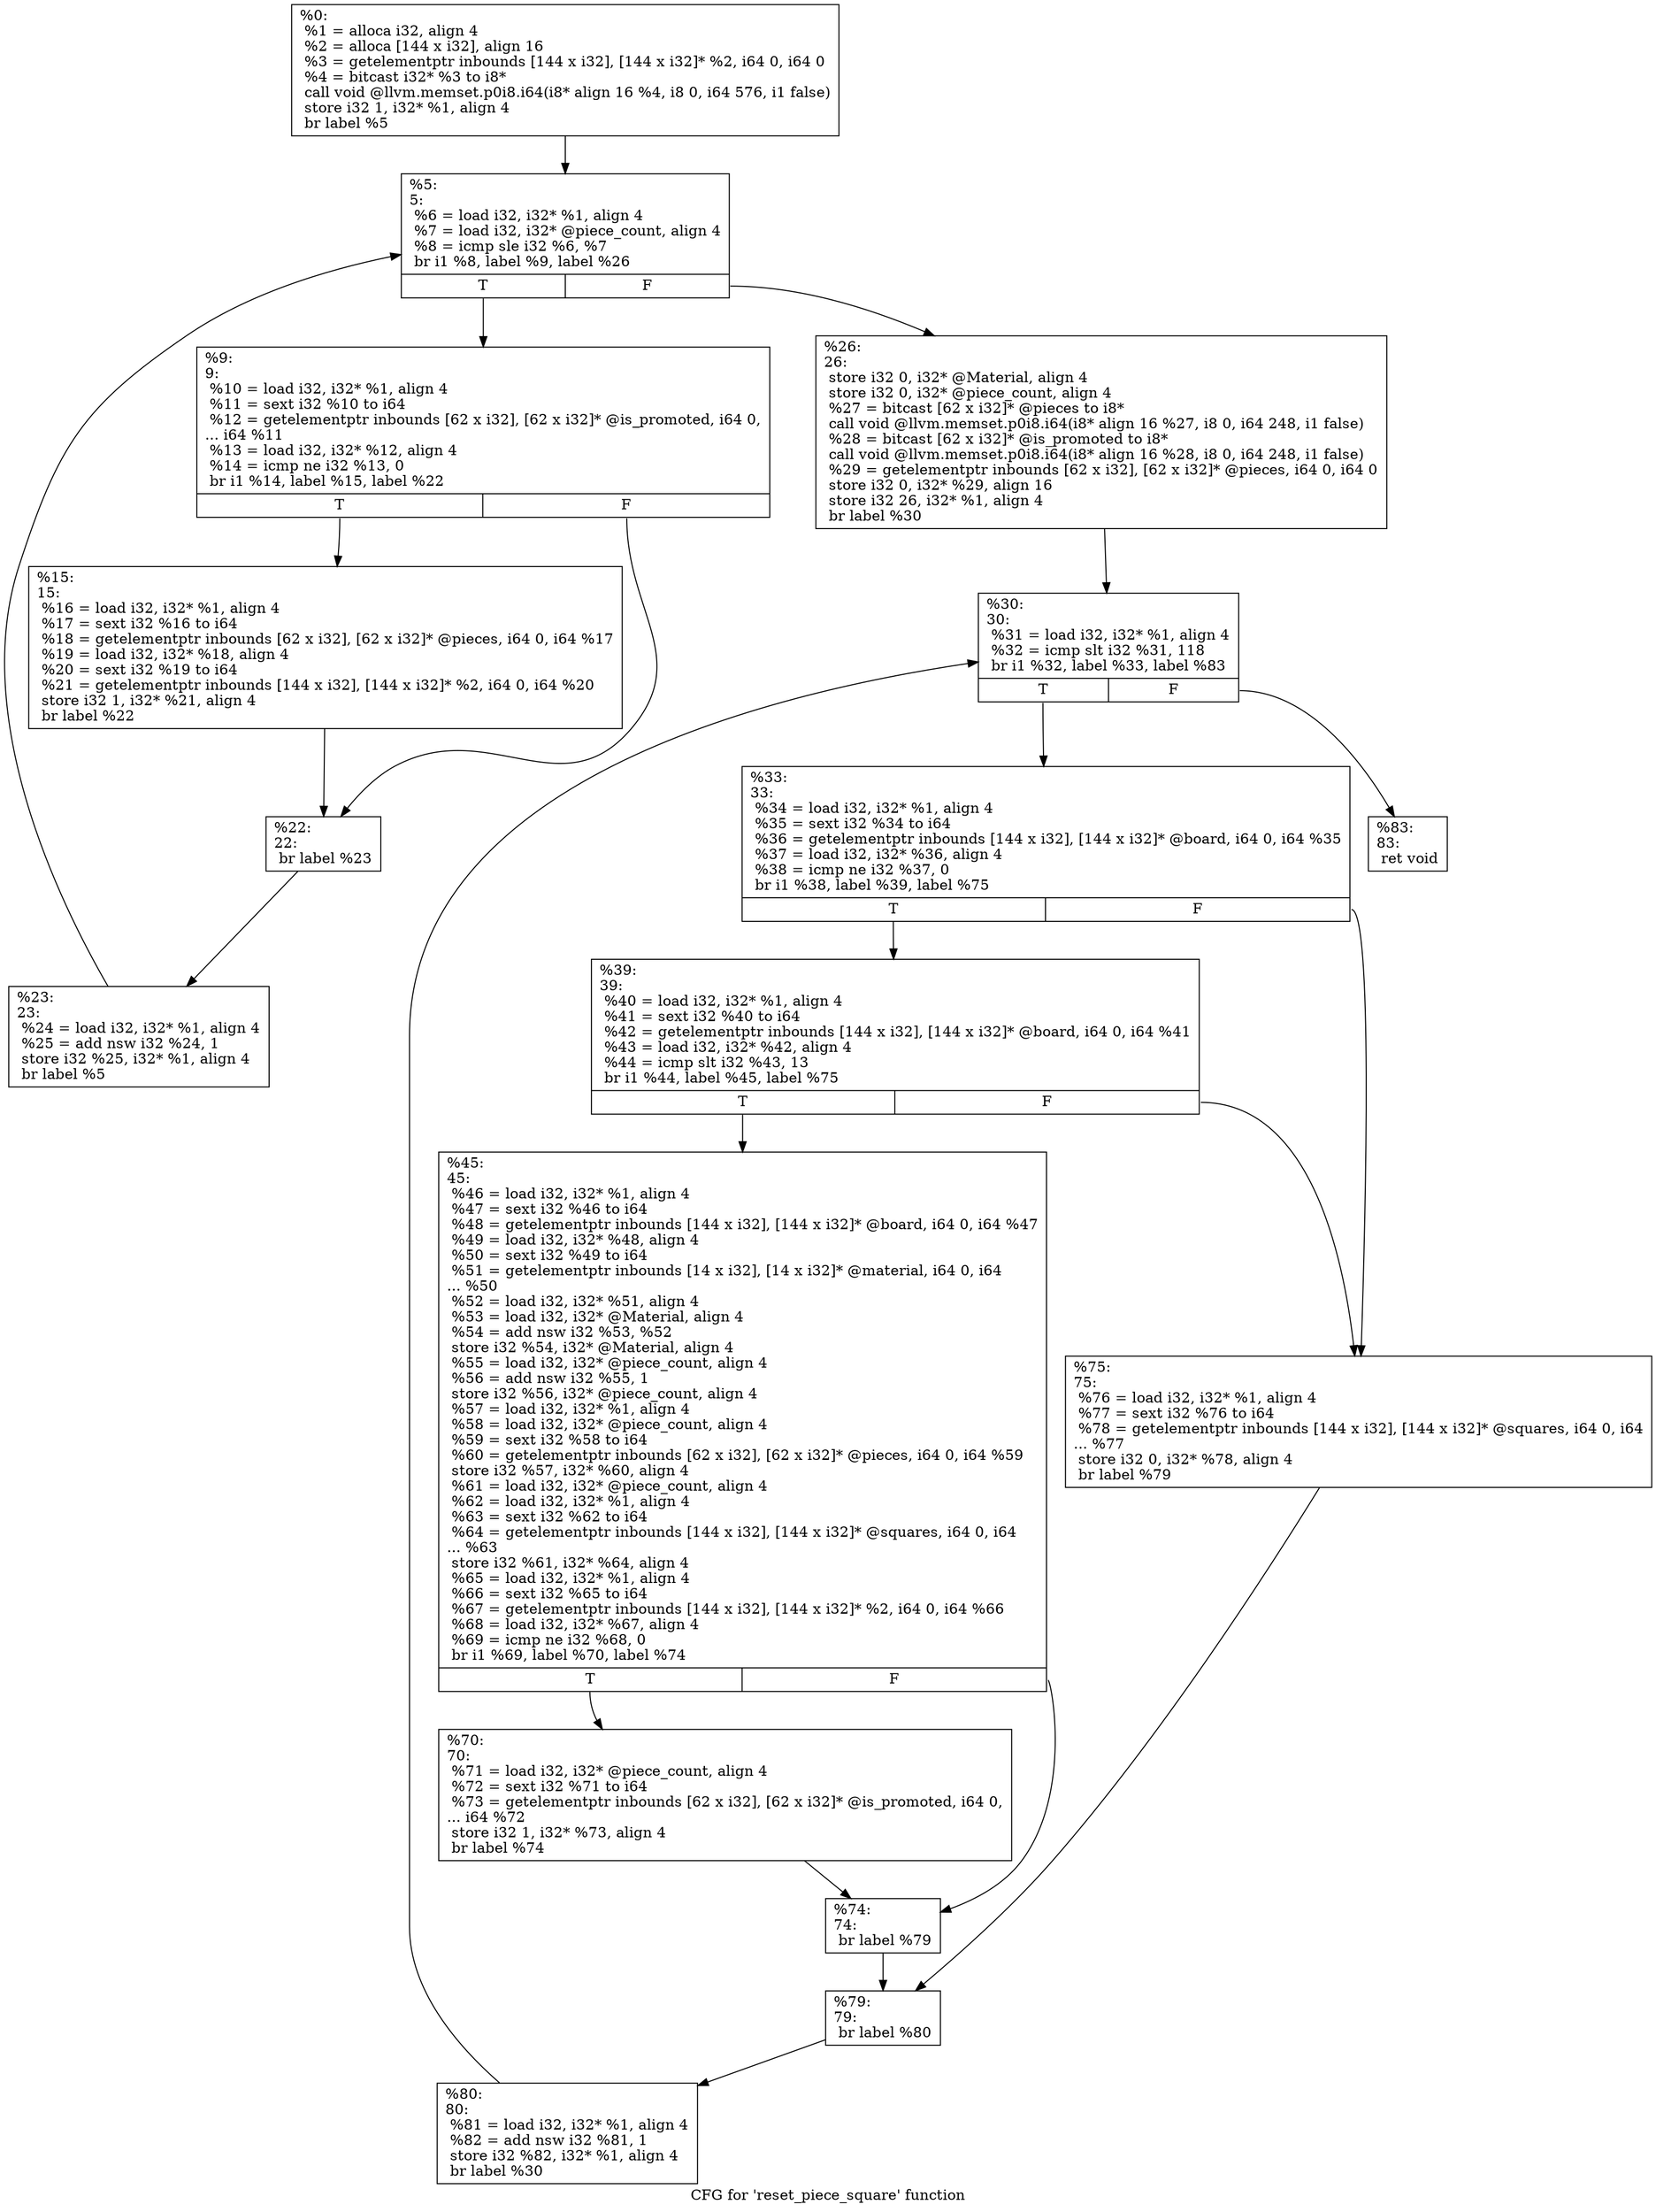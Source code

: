 digraph "CFG for 'reset_piece_square' function" {
	label="CFG for 'reset_piece_square' function";

	Node0x27dc750 [shape=record,label="{%0:\l  %1 = alloca i32, align 4\l  %2 = alloca [144 x i32], align 16\l  %3 = getelementptr inbounds [144 x i32], [144 x i32]* %2, i64 0, i64 0\l  %4 = bitcast i32* %3 to i8*\l  call void @llvm.memset.p0i8.i64(i8* align 16 %4, i8 0, i64 576, i1 false)\l  store i32 1, i32* %1, align 4\l  br label %5\l}"];
	Node0x27dc750 -> Node0x27dd7f0;
	Node0x27dd7f0 [shape=record,label="{%5:\l5:                                                \l  %6 = load i32, i32* %1, align 4\l  %7 = load i32, i32* @piece_count, align 4\l  %8 = icmp sle i32 %6, %7\l  br i1 %8, label %9, label %26\l|{<s0>T|<s1>F}}"];
	Node0x27dd7f0:s0 -> Node0x27dd840;
	Node0x27dd7f0:s1 -> Node0x27dd980;
	Node0x27dd840 [shape=record,label="{%9:\l9:                                                \l  %10 = load i32, i32* %1, align 4\l  %11 = sext i32 %10 to i64\l  %12 = getelementptr inbounds [62 x i32], [62 x i32]* @is_promoted, i64 0,\l... i64 %11\l  %13 = load i32, i32* %12, align 4\l  %14 = icmp ne i32 %13, 0\l  br i1 %14, label %15, label %22\l|{<s0>T|<s1>F}}"];
	Node0x27dd840:s0 -> Node0x27dd890;
	Node0x27dd840:s1 -> Node0x27dd8e0;
	Node0x27dd890 [shape=record,label="{%15:\l15:                                               \l  %16 = load i32, i32* %1, align 4\l  %17 = sext i32 %16 to i64\l  %18 = getelementptr inbounds [62 x i32], [62 x i32]* @pieces, i64 0, i64 %17\l  %19 = load i32, i32* %18, align 4\l  %20 = sext i32 %19 to i64\l  %21 = getelementptr inbounds [144 x i32], [144 x i32]* %2, i64 0, i64 %20\l  store i32 1, i32* %21, align 4\l  br label %22\l}"];
	Node0x27dd890 -> Node0x27dd8e0;
	Node0x27dd8e0 [shape=record,label="{%22:\l22:                                               \l  br label %23\l}"];
	Node0x27dd8e0 -> Node0x27dd930;
	Node0x27dd930 [shape=record,label="{%23:\l23:                                               \l  %24 = load i32, i32* %1, align 4\l  %25 = add nsw i32 %24, 1\l  store i32 %25, i32* %1, align 4\l  br label %5\l}"];
	Node0x27dd930 -> Node0x27dd7f0;
	Node0x27dd980 [shape=record,label="{%26:\l26:                                               \l  store i32 0, i32* @Material, align 4\l  store i32 0, i32* @piece_count, align 4\l  %27 = bitcast [62 x i32]* @pieces to i8*\l  call void @llvm.memset.p0i8.i64(i8* align 16 %27, i8 0, i64 248, i1 false)\l  %28 = bitcast [62 x i32]* @is_promoted to i8*\l  call void @llvm.memset.p0i8.i64(i8* align 16 %28, i8 0, i64 248, i1 false)\l  %29 = getelementptr inbounds [62 x i32], [62 x i32]* @pieces, i64 0, i64 0\l  store i32 0, i32* %29, align 16\l  store i32 26, i32* %1, align 4\l  br label %30\l}"];
	Node0x27dd980 -> Node0x27dd9d0;
	Node0x27dd9d0 [shape=record,label="{%30:\l30:                                               \l  %31 = load i32, i32* %1, align 4\l  %32 = icmp slt i32 %31, 118\l  br i1 %32, label %33, label %83\l|{<s0>T|<s1>F}}"];
	Node0x27dd9d0:s0 -> Node0x27dda20;
	Node0x27dd9d0:s1 -> Node0x27ddca0;
	Node0x27dda20 [shape=record,label="{%33:\l33:                                               \l  %34 = load i32, i32* %1, align 4\l  %35 = sext i32 %34 to i64\l  %36 = getelementptr inbounds [144 x i32], [144 x i32]* @board, i64 0, i64 %35\l  %37 = load i32, i32* %36, align 4\l  %38 = icmp ne i32 %37, 0\l  br i1 %38, label %39, label %75\l|{<s0>T|<s1>F}}"];
	Node0x27dda20:s0 -> Node0x27dda70;
	Node0x27dda20:s1 -> Node0x27ddbb0;
	Node0x27dda70 [shape=record,label="{%39:\l39:                                               \l  %40 = load i32, i32* %1, align 4\l  %41 = sext i32 %40 to i64\l  %42 = getelementptr inbounds [144 x i32], [144 x i32]* @board, i64 0, i64 %41\l  %43 = load i32, i32* %42, align 4\l  %44 = icmp slt i32 %43, 13\l  br i1 %44, label %45, label %75\l|{<s0>T|<s1>F}}"];
	Node0x27dda70:s0 -> Node0x27ddac0;
	Node0x27dda70:s1 -> Node0x27ddbb0;
	Node0x27ddac0 [shape=record,label="{%45:\l45:                                               \l  %46 = load i32, i32* %1, align 4\l  %47 = sext i32 %46 to i64\l  %48 = getelementptr inbounds [144 x i32], [144 x i32]* @board, i64 0, i64 %47\l  %49 = load i32, i32* %48, align 4\l  %50 = sext i32 %49 to i64\l  %51 = getelementptr inbounds [14 x i32], [14 x i32]* @material, i64 0, i64\l... %50\l  %52 = load i32, i32* %51, align 4\l  %53 = load i32, i32* @Material, align 4\l  %54 = add nsw i32 %53, %52\l  store i32 %54, i32* @Material, align 4\l  %55 = load i32, i32* @piece_count, align 4\l  %56 = add nsw i32 %55, 1\l  store i32 %56, i32* @piece_count, align 4\l  %57 = load i32, i32* %1, align 4\l  %58 = load i32, i32* @piece_count, align 4\l  %59 = sext i32 %58 to i64\l  %60 = getelementptr inbounds [62 x i32], [62 x i32]* @pieces, i64 0, i64 %59\l  store i32 %57, i32* %60, align 4\l  %61 = load i32, i32* @piece_count, align 4\l  %62 = load i32, i32* %1, align 4\l  %63 = sext i32 %62 to i64\l  %64 = getelementptr inbounds [144 x i32], [144 x i32]* @squares, i64 0, i64\l... %63\l  store i32 %61, i32* %64, align 4\l  %65 = load i32, i32* %1, align 4\l  %66 = sext i32 %65 to i64\l  %67 = getelementptr inbounds [144 x i32], [144 x i32]* %2, i64 0, i64 %66\l  %68 = load i32, i32* %67, align 4\l  %69 = icmp ne i32 %68, 0\l  br i1 %69, label %70, label %74\l|{<s0>T|<s1>F}}"];
	Node0x27ddac0:s0 -> Node0x27ddb10;
	Node0x27ddac0:s1 -> Node0x27ddb60;
	Node0x27ddb10 [shape=record,label="{%70:\l70:                                               \l  %71 = load i32, i32* @piece_count, align 4\l  %72 = sext i32 %71 to i64\l  %73 = getelementptr inbounds [62 x i32], [62 x i32]* @is_promoted, i64 0,\l... i64 %72\l  store i32 1, i32* %73, align 4\l  br label %74\l}"];
	Node0x27ddb10 -> Node0x27ddb60;
	Node0x27ddb60 [shape=record,label="{%74:\l74:                                               \l  br label %79\l}"];
	Node0x27ddb60 -> Node0x27ddc00;
	Node0x27ddbb0 [shape=record,label="{%75:\l75:                                               \l  %76 = load i32, i32* %1, align 4\l  %77 = sext i32 %76 to i64\l  %78 = getelementptr inbounds [144 x i32], [144 x i32]* @squares, i64 0, i64\l... %77\l  store i32 0, i32* %78, align 4\l  br label %79\l}"];
	Node0x27ddbb0 -> Node0x27ddc00;
	Node0x27ddc00 [shape=record,label="{%79:\l79:                                               \l  br label %80\l}"];
	Node0x27ddc00 -> Node0x27ddc50;
	Node0x27ddc50 [shape=record,label="{%80:\l80:                                               \l  %81 = load i32, i32* %1, align 4\l  %82 = add nsw i32 %81, 1\l  store i32 %82, i32* %1, align 4\l  br label %30\l}"];
	Node0x27ddc50 -> Node0x27dd9d0;
	Node0x27ddca0 [shape=record,label="{%83:\l83:                                               \l  ret void\l}"];
}
